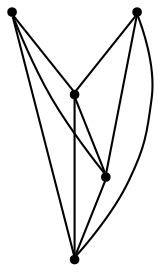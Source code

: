 graph {
  node [shape=point,comment="{\"directed\":false,\"doi\":\"10.1007/978-3-030-68766-3_17\",\"figure\":\"5 (2)\"}"]

  v0 [pos="1215.888473989802,441.94406999917817"]
  v1 [pos="1215.888473989802,242.7451338964168"]
  v2 [pos="1315.488697723097,342.34728455129164"]
  v3 [pos="1215.888473989802,342.34728455129164"]
  v4 [pos="1116.2861518387228,342.34728455129164"]

  v0 -- v1 [id="-1",pos="1215.888473989802,441.94406999917817 1160.87663951153,457.98808959553224 1103.279904059629,426.4042844782666 1087.2356560366002,371.39202731959506 1071.1873383548389,316.3839510481469 1102.7756479072846,258.7838200796018 1157.7886587712842,242.73976868942856 1176.7541587033547,237.20980613008658 1196.9156295954874,237.20980613008658 1215.888473989802,242.7451338964168"]
  v4 -- v0 [id="-2",pos="1116.2861518387228,342.34728455129164 1215.888473989802,441.94406999917817 1215.888473989802,441.94406999917817 1215.888473989802,441.94406999917817"]
  v4 -- v1 [id="-3",pos="1116.2861518387228,342.34728455129164 1215.888473989802,242.7451338964168 1215.888473989802,242.7451338964168 1215.888473989802,242.7451338964168"]
  v4 -- v3 [id="-4",pos="1116.2861518387228,342.34728455129164 1215.888473989802,342.34728455129164 1215.888473989802,342.34728455129164 1215.888473989802,342.34728455129164"]
  v2 -- v1 [id="-5",pos="1315.488697723097,342.34728455129164 1215.888473989802,242.7451338964168 1215.888473989802,242.7451338964168 1215.888473989802,242.7451338964168"]
  v2 -- v3 [id="-6",pos="1315.488697723097,342.34728455129164 1215.888473989802,342.34728455129164 1215.888473989802,342.34728455129164 1215.888473989802,342.34728455129164"]
  v2 -- v0 [id="-7",pos="1315.488697723097,342.34728455129164 1215.888473989802,441.94406999917817 1215.888473989802,441.94406999917817 1215.888473989802,441.94406999917817"]
  v3 -- v1 [id="-15",pos="1215.888473989802,342.34728455129164 1215.888473989802,242.7451338964168 1215.888473989802,242.7451338964168 1215.888473989802,242.7451338964168"]
  v3 -- v0 [id="-16",pos="1215.888473989802,342.34728455129164 1215.888473989802,441.94406999917817 1215.888473989802,441.94406999917817 1215.888473989802,441.94406999917817"]
}